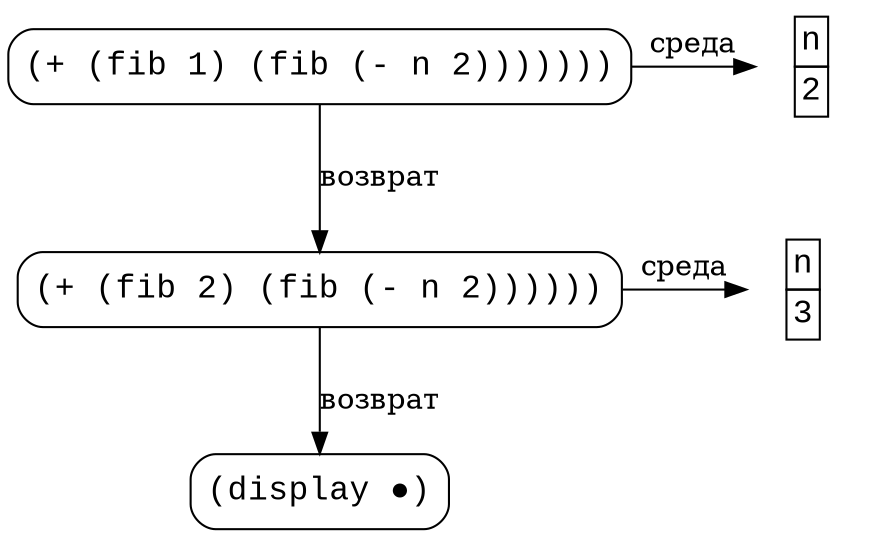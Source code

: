 digraph {
  fontname="Courier New";
  node [shape=rect, style=rounded, fontname="Courier New", fontsize=16];

  f2 [
    label=
      "(+ (fib 1) (fib (- n 2)))))))\n",
  ]
  e2 [
    shape=none,
    label=<
      <table border="0" cellborder="1" cellspacing="0">
      <tr><td>n</td></tr>
      <tr><td>2</td></tr>
      </table>
    >
  ];
  f2 -> e2 [label="среда"];
  { rank=same; f2, e2; }

  f1 [
    label=
      "(+ (fib 2) (fib (- n 2))))))\n",
  ];
  f2 -> f1 [label="возврат"];
  e1 [
    shape=none,
    label=<
      <table border="0" cellborder="1" cellspacing="0">
      <tr><td>n</td></tr>
      <tr><td>3</td></tr>
      </table>
    >
  ];
  f1 -> e1 [label="среда"];
  { rank=same; f1, e1; }

  f0 [label="(display ●)"];
  f1 -> f0 [label="возврат"];
}
